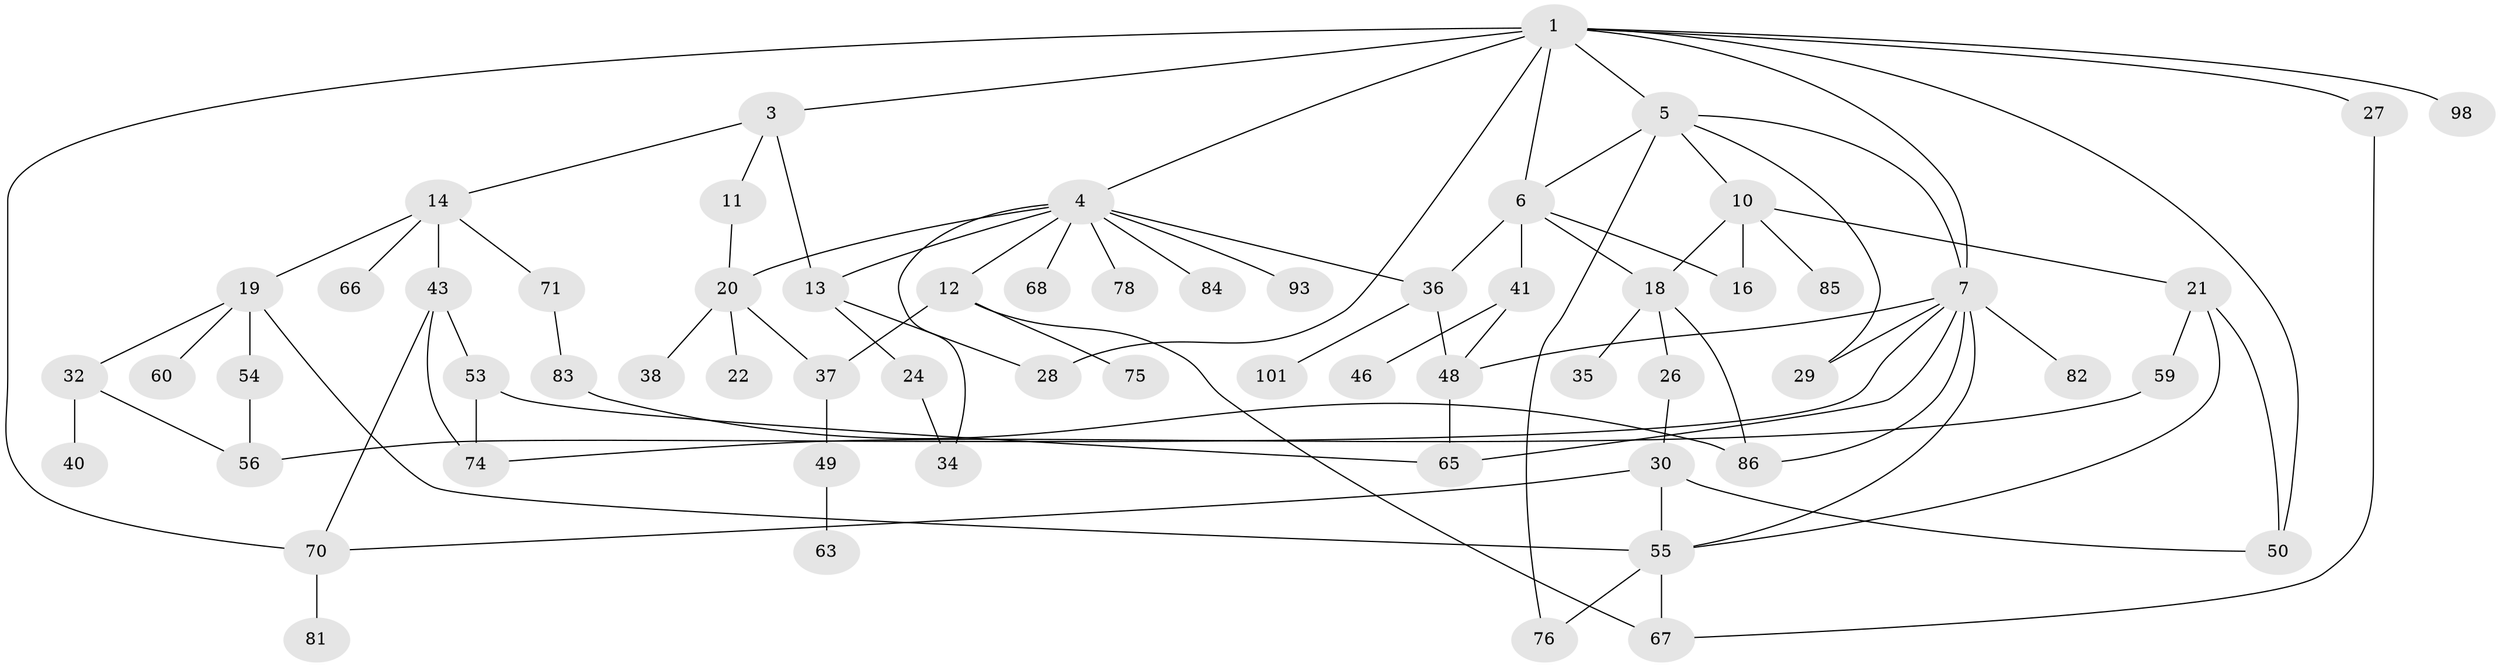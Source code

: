// original degree distribution, {4: 0.09615384615384616, 8: 0.009615384615384616, 3: 0.3076923076923077, 7: 0.019230769230769232, 5: 0.0673076923076923, 2: 0.2403846153846154, 1: 0.25961538461538464}
// Generated by graph-tools (version 1.1) at 2025/17/03/04/25 18:17:07]
// undirected, 62 vertices, 92 edges
graph export_dot {
graph [start="1"]
  node [color=gray90,style=filled];
  1 [super="+2"];
  3 [super="+8"];
  4 [super="+9"];
  5 [super="+15"];
  6 [super="+73"];
  7 [super="+44+72+99"];
  10 [super="+51+17"];
  11 [super="+69"];
  12;
  13;
  14;
  16;
  18 [super="+23"];
  19 [super="+25"];
  20 [super="+33"];
  21 [super="+39+47"];
  22;
  24;
  26;
  27;
  28 [super="+31"];
  29;
  30 [super="+45+89"];
  32;
  34;
  35;
  36 [super="+61+62"];
  37;
  38;
  40 [super="+95"];
  41;
  43 [super="+57"];
  46;
  48 [super="+80+94"];
  49 [super="+79"];
  50;
  53;
  54 [super="+90"];
  55 [super="+87+58"];
  56;
  59;
  60;
  63;
  65 [super="+92"];
  66;
  67;
  68;
  70 [super="+100"];
  71;
  74;
  75;
  76;
  78 [super="+104"];
  81;
  82;
  83;
  84;
  85;
  86 [super="+97"];
  93;
  98 [super="+102"];
  101;
  1 -- 5;
  1 -- 27;
  1 -- 98;
  1 -- 3;
  1 -- 4;
  1 -- 70;
  1 -- 6;
  1 -- 7;
  1 -- 50;
  1 -- 28;
  3 -- 14;
  3 -- 11;
  3 -- 13;
  4 -- 12;
  4 -- 13;
  4 -- 20;
  4 -- 68;
  4 -- 78;
  4 -- 34;
  4 -- 84;
  4 -- 93;
  4 -- 36;
  5 -- 10;
  5 -- 76;
  5 -- 7;
  5 -- 29;
  5 -- 6;
  6 -- 36;
  6 -- 41;
  6 -- 16;
  6 -- 18;
  7 -- 48;
  7 -- 65 [weight=2];
  7 -- 82;
  7 -- 55;
  7 -- 29;
  7 -- 86;
  7 -- 56;
  10 -- 16;
  10 -- 18;
  10 -- 21;
  10 -- 85;
  11 -- 20;
  12 -- 37;
  12 -- 67;
  12 -- 75;
  13 -- 24;
  13 -- 28;
  14 -- 19;
  14 -- 43;
  14 -- 66;
  14 -- 71;
  18 -- 26;
  18 -- 35;
  18 -- 86;
  19 -- 54;
  19 -- 32;
  19 -- 60;
  19 -- 55;
  20 -- 22;
  20 -- 37;
  20 -- 38;
  21 -- 50;
  21 -- 59;
  21 -- 55;
  24 -- 34;
  26 -- 30;
  27 -- 67;
  30 -- 70;
  30 -- 55;
  30 -- 50;
  32 -- 40;
  32 -- 56;
  36 -- 101;
  36 -- 48;
  37 -- 49;
  41 -- 46;
  41 -- 48;
  43 -- 53;
  43 -- 70;
  43 -- 74;
  48 -- 65;
  49 -- 63;
  53 -- 74;
  53 -- 65;
  54 -- 56;
  55 -- 76;
  55 -- 67;
  59 -- 74;
  70 -- 81;
  71 -- 83;
  83 -- 86;
}
